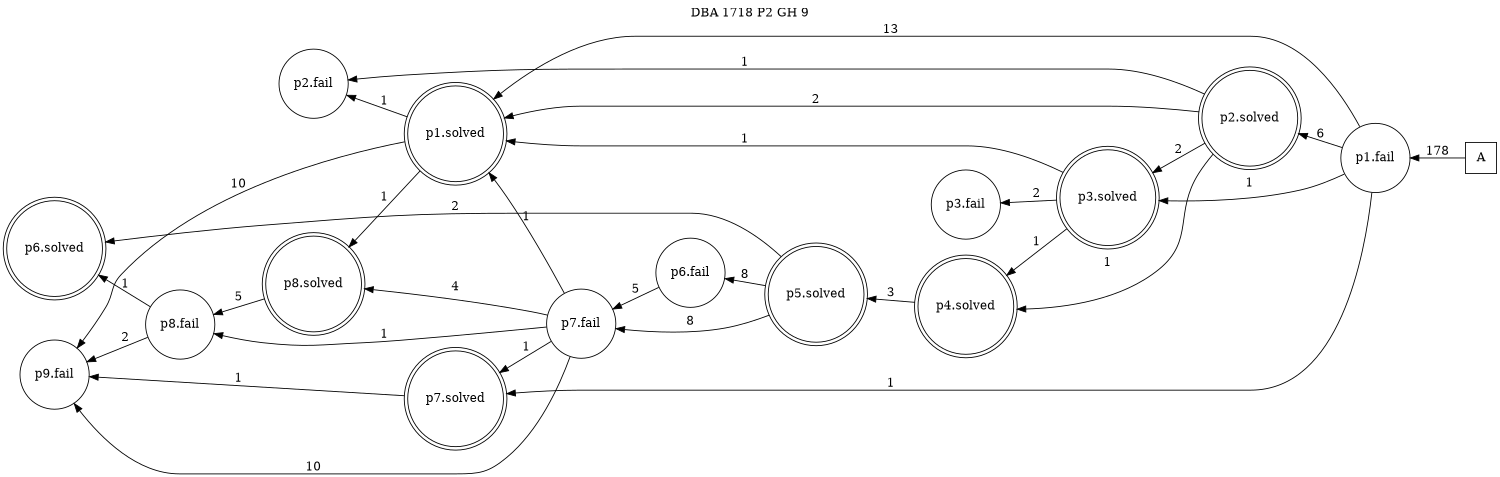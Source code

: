 digraph DBA_1718_P2_GH_9_GOOD {
labelloc="tl"
label= " DBA 1718 P2 GH 9 "
rankdir="RL";
graph [ size=" 10 , 10 !"]

"A" [shape="square" label="A"]
"p1.fail" [shape="circle" label="p1.fail"]
"p1.solved" [shape="doublecircle" label="p1.solved"]
"p2.fail" [shape="circle" label="p2.fail"]
"p2.solved" [shape="doublecircle" label="p2.solved"]
"p3.solved" [shape="doublecircle" label="p3.solved"]
"p3.fail" [shape="circle" label="p3.fail"]
"p4.solved" [shape="doublecircle" label="p4.solved"]
"p5.solved" [shape="doublecircle" label="p5.solved"]
"p6.fail" [shape="circle" label="p6.fail"]
"p7.fail" [shape="circle" label="p7.fail"]
"p8.solved" [shape="doublecircle" label="p8.solved"]
"p8.fail" [shape="circle" label="p8.fail"]
"p9.fail" [shape="circle" label="p9.fail"]
"p6.solved" [shape="doublecircle" label="p6.solved"]
"p7.solved" [shape="doublecircle" label="p7.solved"]
"A" -> "p1.fail" [ label=178]
"p1.fail" -> "p1.solved" [ label=13]
"p1.fail" -> "p2.solved" [ label=6]
"p1.fail" -> "p3.solved" [ label=1]
"p1.fail" -> "p7.solved" [ label=1]
"p1.solved" -> "p2.fail" [ label=1]
"p1.solved" -> "p8.solved" [ label=1]
"p1.solved" -> "p9.fail" [ label=10]
"p2.solved" -> "p1.solved" [ label=2]
"p2.solved" -> "p2.fail" [ label=1]
"p2.solved" -> "p3.solved" [ label=2]
"p2.solved" -> "p4.solved" [ label=1]
"p3.solved" -> "p1.solved" [ label=1]
"p3.solved" -> "p3.fail" [ label=2]
"p3.solved" -> "p4.solved" [ label=1]
"p4.solved" -> "p5.solved" [ label=3]
"p5.solved" -> "p6.fail" [ label=8]
"p5.solved" -> "p7.fail" [ label=8]
"p5.solved" -> "p6.solved" [ label=2]
"p6.fail" -> "p7.fail" [ label=5]
"p7.fail" -> "p1.solved" [ label=1]
"p7.fail" -> "p8.solved" [ label=4]
"p7.fail" -> "p8.fail" [ label=1]
"p7.fail" -> "p9.fail" [ label=10]
"p7.fail" -> "p7.solved" [ label=1]
"p8.solved" -> "p8.fail" [ label=5]
"p8.fail" -> "p9.fail" [ label=2]
"p8.fail" -> "p6.solved" [ label=1]
"p7.solved" -> "p9.fail" [ label=1]
}
